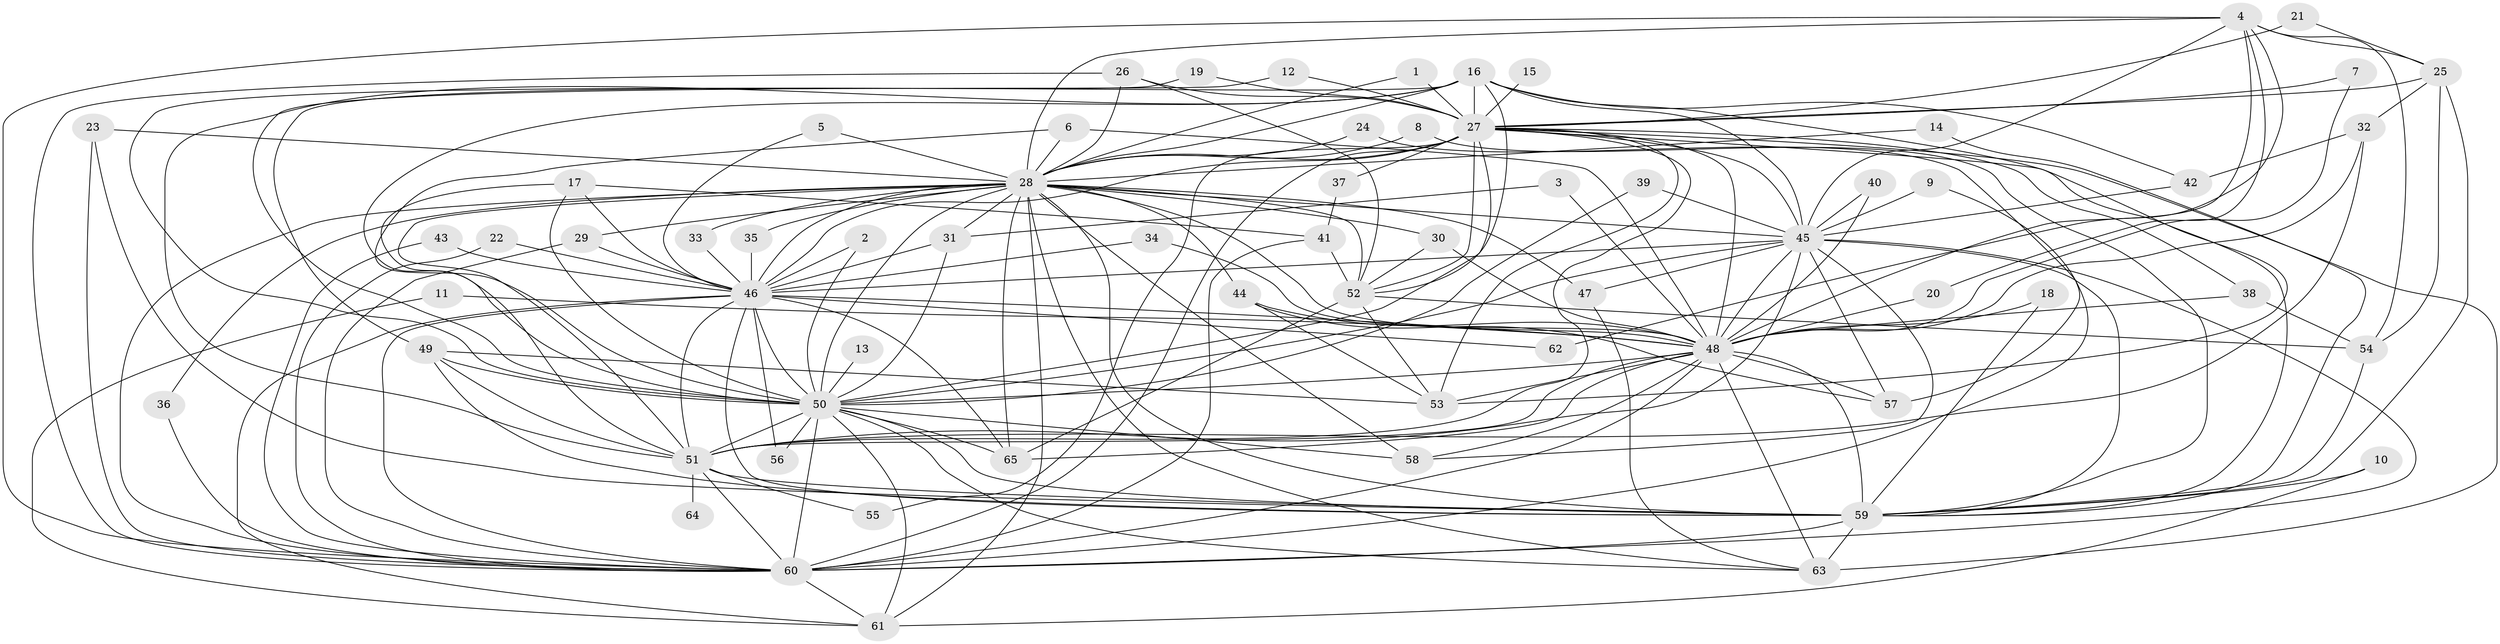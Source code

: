 // original degree distribution, {24: 0.007692307692307693, 14: 0.007692307692307693, 27: 0.007692307692307693, 23: 0.007692307692307693, 30: 0.007692307692307693, 38: 0.007692307692307693, 18: 0.015384615384615385, 19: 0.007692307692307693, 26: 0.007692307692307693, 2: 0.5846153846153846, 4: 0.1, 6: 0.023076923076923078, 7: 0.015384615384615385, 3: 0.13846153846153847, 5: 0.05384615384615385, 8: 0.007692307692307693}
// Generated by graph-tools (version 1.1) at 2025/49/03/09/25 03:49:44]
// undirected, 65 vertices, 184 edges
graph export_dot {
graph [start="1"]
  node [color=gray90,style=filled];
  1;
  2;
  3;
  4;
  5;
  6;
  7;
  8;
  9;
  10;
  11;
  12;
  13;
  14;
  15;
  16;
  17;
  18;
  19;
  20;
  21;
  22;
  23;
  24;
  25;
  26;
  27;
  28;
  29;
  30;
  31;
  32;
  33;
  34;
  35;
  36;
  37;
  38;
  39;
  40;
  41;
  42;
  43;
  44;
  45;
  46;
  47;
  48;
  49;
  50;
  51;
  52;
  53;
  54;
  55;
  56;
  57;
  58;
  59;
  60;
  61;
  62;
  63;
  64;
  65;
  1 -- 27 [weight=1.0];
  1 -- 28 [weight=1.0];
  2 -- 46 [weight=1.0];
  2 -- 50 [weight=1.0];
  3 -- 31 [weight=1.0];
  3 -- 48 [weight=1.0];
  4 -- 20 [weight=1.0];
  4 -- 25 [weight=1.0];
  4 -- 28 [weight=1.0];
  4 -- 45 [weight=1.0];
  4 -- 48 [weight=1.0];
  4 -- 54 [weight=1.0];
  4 -- 60 [weight=1.0];
  4 -- 62 [weight=1.0];
  5 -- 28 [weight=1.0];
  5 -- 46 [weight=1.0];
  6 -- 28 [weight=1.0];
  6 -- 48 [weight=1.0];
  6 -- 50 [weight=1.0];
  7 -- 27 [weight=1.0];
  7 -- 48 [weight=1.0];
  8 -- 28 [weight=1.0];
  8 -- 59 [weight=1.0];
  9 -- 45 [weight=1.0];
  9 -- 60 [weight=1.0];
  10 -- 59 [weight=1.0];
  10 -- 61 [weight=1.0];
  11 -- 48 [weight=1.0];
  11 -- 61 [weight=1.0];
  12 -- 27 [weight=1.0];
  12 -- 50 [weight=1.0];
  13 -- 50 [weight=1.0];
  14 -- 28 [weight=1.0];
  14 -- 59 [weight=1.0];
  15 -- 27 [weight=1.0];
  16 -- 27 [weight=1.0];
  16 -- 28 [weight=1.0];
  16 -- 42 [weight=1.0];
  16 -- 45 [weight=2.0];
  16 -- 49 [weight=1.0];
  16 -- 50 [weight=1.0];
  16 -- 51 [weight=2.0];
  16 -- 52 [weight=2.0];
  16 -- 53 [weight=1.0];
  17 -- 41 [weight=1.0];
  17 -- 46 [weight=1.0];
  17 -- 50 [weight=1.0];
  17 -- 51 [weight=1.0];
  18 -- 48 [weight=1.0];
  18 -- 59 [weight=1.0];
  19 -- 27 [weight=1.0];
  19 -- 50 [weight=1.0];
  20 -- 48 [weight=1.0];
  21 -- 25 [weight=1.0];
  21 -- 27 [weight=1.0];
  22 -- 46 [weight=1.0];
  22 -- 60 [weight=1.0];
  23 -- 28 [weight=1.0];
  23 -- 59 [weight=1.0];
  23 -- 60 [weight=1.0];
  24 -- 28 [weight=1.0];
  24 -- 57 [weight=1.0];
  25 -- 27 [weight=1.0];
  25 -- 32 [weight=1.0];
  25 -- 54 [weight=1.0];
  25 -- 59 [weight=1.0];
  26 -- 27 [weight=1.0];
  26 -- 28 [weight=1.0];
  26 -- 52 [weight=1.0];
  26 -- 60 [weight=1.0];
  27 -- 28 [weight=1.0];
  27 -- 37 [weight=1.0];
  27 -- 38 [weight=1.0];
  27 -- 45 [weight=2.0];
  27 -- 46 [weight=2.0];
  27 -- 48 [weight=1.0];
  27 -- 50 [weight=1.0];
  27 -- 51 [weight=1.0];
  27 -- 52 [weight=1.0];
  27 -- 53 [weight=1.0];
  27 -- 55 [weight=1.0];
  27 -- 59 [weight=1.0];
  27 -- 60 [weight=2.0];
  27 -- 63 [weight=1.0];
  28 -- 29 [weight=1.0];
  28 -- 30 [weight=1.0];
  28 -- 31 [weight=1.0];
  28 -- 33 [weight=1.0];
  28 -- 35 [weight=1.0];
  28 -- 36 [weight=1.0];
  28 -- 44 [weight=1.0];
  28 -- 45 [weight=2.0];
  28 -- 46 [weight=2.0];
  28 -- 47 [weight=3.0];
  28 -- 48 [weight=1.0];
  28 -- 50 [weight=1.0];
  28 -- 51 [weight=1.0];
  28 -- 52 [weight=1.0];
  28 -- 58 [weight=1.0];
  28 -- 59 [weight=2.0];
  28 -- 60 [weight=2.0];
  28 -- 61 [weight=1.0];
  28 -- 63 [weight=1.0];
  28 -- 65 [weight=1.0];
  29 -- 46 [weight=1.0];
  29 -- 60 [weight=1.0];
  30 -- 48 [weight=1.0];
  30 -- 52 [weight=1.0];
  31 -- 46 [weight=1.0];
  31 -- 50 [weight=1.0];
  32 -- 42 [weight=1.0];
  32 -- 48 [weight=1.0];
  32 -- 51 [weight=1.0];
  33 -- 46 [weight=1.0];
  34 -- 46 [weight=1.0];
  34 -- 48 [weight=1.0];
  35 -- 46 [weight=1.0];
  36 -- 60 [weight=1.0];
  37 -- 41 [weight=1.0];
  38 -- 48 [weight=1.0];
  38 -- 54 [weight=1.0];
  39 -- 45 [weight=1.0];
  39 -- 50 [weight=1.0];
  40 -- 45 [weight=1.0];
  40 -- 48 [weight=1.0];
  41 -- 52 [weight=1.0];
  41 -- 60 [weight=1.0];
  42 -- 45 [weight=1.0];
  43 -- 46 [weight=1.0];
  43 -- 60 [weight=1.0];
  44 -- 48 [weight=1.0];
  44 -- 53 [weight=1.0];
  44 -- 57 [weight=1.0];
  45 -- 46 [weight=2.0];
  45 -- 47 [weight=1.0];
  45 -- 48 [weight=2.0];
  45 -- 50 [weight=2.0];
  45 -- 51 [weight=2.0];
  45 -- 57 [weight=2.0];
  45 -- 58 [weight=1.0];
  45 -- 59 [weight=3.0];
  45 -- 60 [weight=2.0];
  46 -- 48 [weight=2.0];
  46 -- 50 [weight=1.0];
  46 -- 51 [weight=1.0];
  46 -- 56 [weight=1.0];
  46 -- 59 [weight=1.0];
  46 -- 60 [weight=1.0];
  46 -- 61 [weight=1.0];
  46 -- 62 [weight=1.0];
  46 -- 65 [weight=1.0];
  47 -- 63 [weight=1.0];
  48 -- 50 [weight=1.0];
  48 -- 51 [weight=1.0];
  48 -- 53 [weight=1.0];
  48 -- 57 [weight=1.0];
  48 -- 58 [weight=1.0];
  48 -- 59 [weight=2.0];
  48 -- 60 [weight=1.0];
  48 -- 63 [weight=2.0];
  48 -- 65 [weight=1.0];
  49 -- 50 [weight=1.0];
  49 -- 51 [weight=1.0];
  49 -- 53 [weight=1.0];
  49 -- 59 [weight=1.0];
  50 -- 51 [weight=1.0];
  50 -- 56 [weight=1.0];
  50 -- 58 [weight=1.0];
  50 -- 59 [weight=1.0];
  50 -- 60 [weight=3.0];
  50 -- 61 [weight=1.0];
  50 -- 63 [weight=1.0];
  50 -- 65 [weight=1.0];
  51 -- 55 [weight=1.0];
  51 -- 59 [weight=1.0];
  51 -- 60 [weight=2.0];
  51 -- 64 [weight=1.0];
  52 -- 53 [weight=1.0];
  52 -- 54 [weight=2.0];
  52 -- 65 [weight=1.0];
  54 -- 59 [weight=1.0];
  59 -- 60 [weight=1.0];
  59 -- 63 [weight=1.0];
  60 -- 61 [weight=1.0];
}
